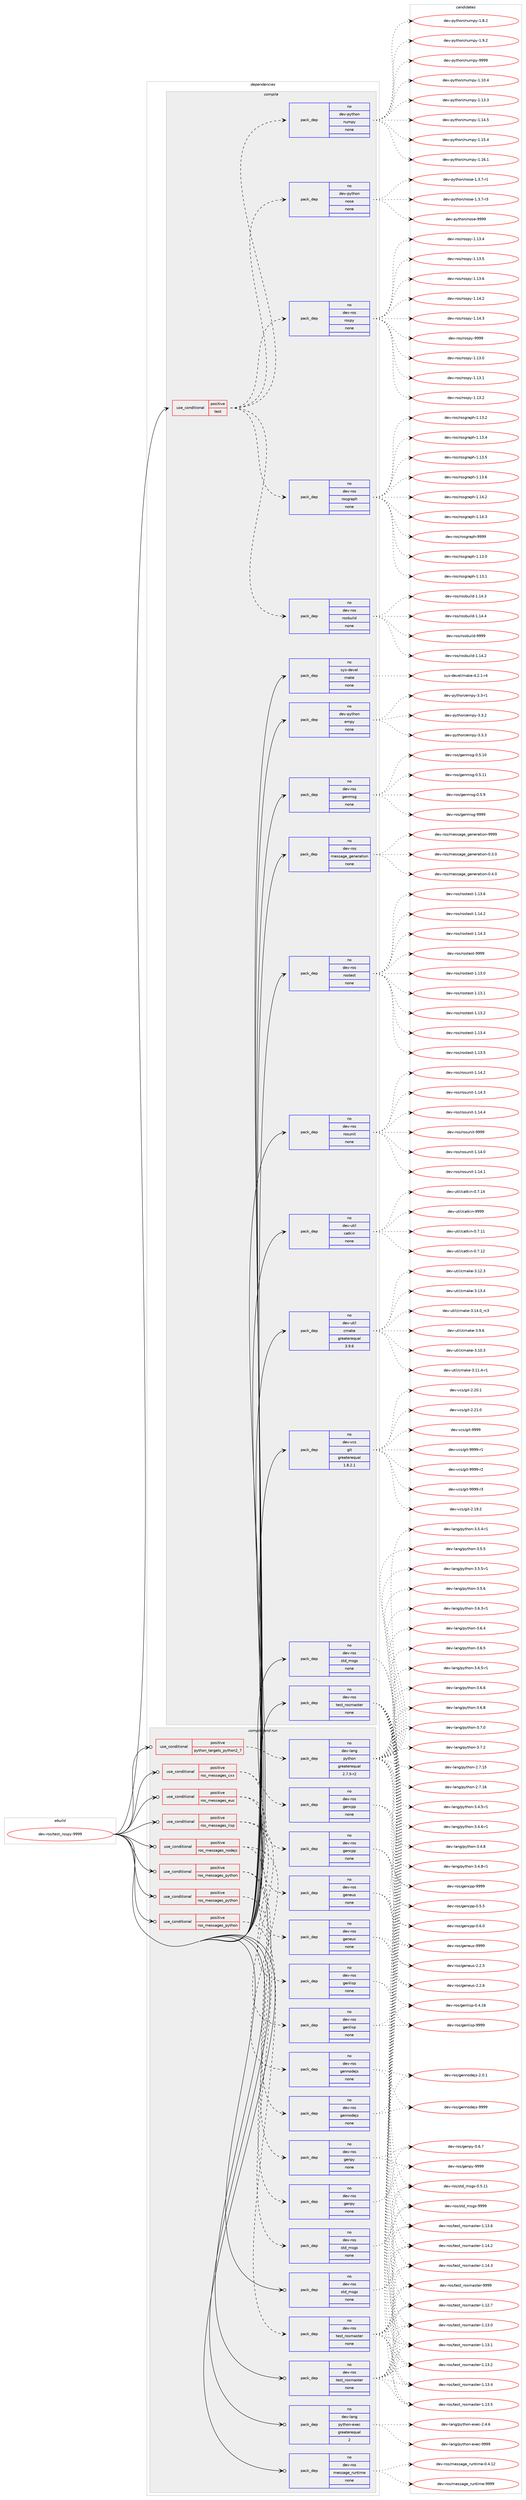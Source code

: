 digraph prolog {

# *************
# Graph options
# *************

newrank=true;
concentrate=true;
compound=true;
graph [rankdir=LR,fontname=Helvetica,fontsize=10,ranksep=1.5];#, ranksep=2.5, nodesep=0.2];
edge  [arrowhead=vee];
node  [fontname=Helvetica,fontsize=10];

# **********
# The ebuild
# **********

subgraph cluster_leftcol {
color=gray;
rank=same;
label=<<i>ebuild</i>>;
id [label="dev-ros/test_rospy-9999", color=red, width=4, href="../dev-ros/test_rospy-9999.svg"];
}

# ****************
# The dependencies
# ****************

subgraph cluster_midcol {
color=gray;
label=<<i>dependencies</i>>;
subgraph cluster_compile {
fillcolor="#eeeeee";
style=filled;
label=<<i>compile</i>>;
subgraph cond391396 {
dependency1474422 [label=<<TABLE BORDER="0" CELLBORDER="1" CELLSPACING="0" CELLPADDING="4"><TR><TD ROWSPAN="3" CELLPADDING="10">use_conditional</TD></TR><TR><TD>positive</TD></TR><TR><TD>test</TD></TR></TABLE>>, shape=none, color=red];
subgraph pack1059636 {
dependency1474423 [label=<<TABLE BORDER="0" CELLBORDER="1" CELLSPACING="0" CELLPADDING="4" WIDTH="220"><TR><TD ROWSPAN="6" CELLPADDING="30">pack_dep</TD></TR><TR><TD WIDTH="110">no</TD></TR><TR><TD>dev-python</TD></TR><TR><TD>numpy</TD></TR><TR><TD>none</TD></TR><TR><TD></TD></TR></TABLE>>, shape=none, color=blue];
}
dependency1474422:e -> dependency1474423:w [weight=20,style="dashed",arrowhead="vee"];
subgraph pack1059637 {
dependency1474424 [label=<<TABLE BORDER="0" CELLBORDER="1" CELLSPACING="0" CELLPADDING="4" WIDTH="220"><TR><TD ROWSPAN="6" CELLPADDING="30">pack_dep</TD></TR><TR><TD WIDTH="110">no</TD></TR><TR><TD>dev-ros</TD></TR><TR><TD>rosbuild</TD></TR><TR><TD>none</TD></TR><TR><TD></TD></TR></TABLE>>, shape=none, color=blue];
}
dependency1474422:e -> dependency1474424:w [weight=20,style="dashed",arrowhead="vee"];
subgraph pack1059638 {
dependency1474425 [label=<<TABLE BORDER="0" CELLBORDER="1" CELLSPACING="0" CELLPADDING="4" WIDTH="220"><TR><TD ROWSPAN="6" CELLPADDING="30">pack_dep</TD></TR><TR><TD WIDTH="110">no</TD></TR><TR><TD>dev-ros</TD></TR><TR><TD>rosgraph</TD></TR><TR><TD>none</TD></TR><TR><TD></TD></TR></TABLE>>, shape=none, color=blue];
}
dependency1474422:e -> dependency1474425:w [weight=20,style="dashed",arrowhead="vee"];
subgraph pack1059639 {
dependency1474426 [label=<<TABLE BORDER="0" CELLBORDER="1" CELLSPACING="0" CELLPADDING="4" WIDTH="220"><TR><TD ROWSPAN="6" CELLPADDING="30">pack_dep</TD></TR><TR><TD WIDTH="110">no</TD></TR><TR><TD>dev-ros</TD></TR><TR><TD>rospy</TD></TR><TR><TD>none</TD></TR><TR><TD></TD></TR></TABLE>>, shape=none, color=blue];
}
dependency1474422:e -> dependency1474426:w [weight=20,style="dashed",arrowhead="vee"];
subgraph pack1059640 {
dependency1474427 [label=<<TABLE BORDER="0" CELLBORDER="1" CELLSPACING="0" CELLPADDING="4" WIDTH="220"><TR><TD ROWSPAN="6" CELLPADDING="30">pack_dep</TD></TR><TR><TD WIDTH="110">no</TD></TR><TR><TD>dev-python</TD></TR><TR><TD>nose</TD></TR><TR><TD>none</TD></TR><TR><TD></TD></TR></TABLE>>, shape=none, color=blue];
}
dependency1474422:e -> dependency1474427:w [weight=20,style="dashed",arrowhead="vee"];
}
id:e -> dependency1474422:w [weight=20,style="solid",arrowhead="vee"];
subgraph pack1059641 {
dependency1474428 [label=<<TABLE BORDER="0" CELLBORDER="1" CELLSPACING="0" CELLPADDING="4" WIDTH="220"><TR><TD ROWSPAN="6" CELLPADDING="30">pack_dep</TD></TR><TR><TD WIDTH="110">no</TD></TR><TR><TD>dev-python</TD></TR><TR><TD>empy</TD></TR><TR><TD>none</TD></TR><TR><TD></TD></TR></TABLE>>, shape=none, color=blue];
}
id:e -> dependency1474428:w [weight=20,style="solid",arrowhead="vee"];
subgraph pack1059642 {
dependency1474429 [label=<<TABLE BORDER="0" CELLBORDER="1" CELLSPACING="0" CELLPADDING="4" WIDTH="220"><TR><TD ROWSPAN="6" CELLPADDING="30">pack_dep</TD></TR><TR><TD WIDTH="110">no</TD></TR><TR><TD>dev-ros</TD></TR><TR><TD>genmsg</TD></TR><TR><TD>none</TD></TR><TR><TD></TD></TR></TABLE>>, shape=none, color=blue];
}
id:e -> dependency1474429:w [weight=20,style="solid",arrowhead="vee"];
subgraph pack1059643 {
dependency1474430 [label=<<TABLE BORDER="0" CELLBORDER="1" CELLSPACING="0" CELLPADDING="4" WIDTH="220"><TR><TD ROWSPAN="6" CELLPADDING="30">pack_dep</TD></TR><TR><TD WIDTH="110">no</TD></TR><TR><TD>dev-ros</TD></TR><TR><TD>message_generation</TD></TR><TR><TD>none</TD></TR><TR><TD></TD></TR></TABLE>>, shape=none, color=blue];
}
id:e -> dependency1474430:w [weight=20,style="solid",arrowhead="vee"];
subgraph pack1059644 {
dependency1474431 [label=<<TABLE BORDER="0" CELLBORDER="1" CELLSPACING="0" CELLPADDING="4" WIDTH="220"><TR><TD ROWSPAN="6" CELLPADDING="30">pack_dep</TD></TR><TR><TD WIDTH="110">no</TD></TR><TR><TD>dev-ros</TD></TR><TR><TD>rostest</TD></TR><TR><TD>none</TD></TR><TR><TD></TD></TR></TABLE>>, shape=none, color=blue];
}
id:e -> dependency1474431:w [weight=20,style="solid",arrowhead="vee"];
subgraph pack1059645 {
dependency1474432 [label=<<TABLE BORDER="0" CELLBORDER="1" CELLSPACING="0" CELLPADDING="4" WIDTH="220"><TR><TD ROWSPAN="6" CELLPADDING="30">pack_dep</TD></TR><TR><TD WIDTH="110">no</TD></TR><TR><TD>dev-ros</TD></TR><TR><TD>rosunit</TD></TR><TR><TD>none</TD></TR><TR><TD></TD></TR></TABLE>>, shape=none, color=blue];
}
id:e -> dependency1474432:w [weight=20,style="solid",arrowhead="vee"];
subgraph pack1059646 {
dependency1474433 [label=<<TABLE BORDER="0" CELLBORDER="1" CELLSPACING="0" CELLPADDING="4" WIDTH="220"><TR><TD ROWSPAN="6" CELLPADDING="30">pack_dep</TD></TR><TR><TD WIDTH="110">no</TD></TR><TR><TD>dev-ros</TD></TR><TR><TD>std_msgs</TD></TR><TR><TD>none</TD></TR><TR><TD></TD></TR></TABLE>>, shape=none, color=blue];
}
id:e -> dependency1474433:w [weight=20,style="solid",arrowhead="vee"];
subgraph pack1059647 {
dependency1474434 [label=<<TABLE BORDER="0" CELLBORDER="1" CELLSPACING="0" CELLPADDING="4" WIDTH="220"><TR><TD ROWSPAN="6" CELLPADDING="30">pack_dep</TD></TR><TR><TD WIDTH="110">no</TD></TR><TR><TD>dev-ros</TD></TR><TR><TD>test_rosmaster</TD></TR><TR><TD>none</TD></TR><TR><TD></TD></TR></TABLE>>, shape=none, color=blue];
}
id:e -> dependency1474434:w [weight=20,style="solid",arrowhead="vee"];
subgraph pack1059648 {
dependency1474435 [label=<<TABLE BORDER="0" CELLBORDER="1" CELLSPACING="0" CELLPADDING="4" WIDTH="220"><TR><TD ROWSPAN="6" CELLPADDING="30">pack_dep</TD></TR><TR><TD WIDTH="110">no</TD></TR><TR><TD>dev-util</TD></TR><TR><TD>catkin</TD></TR><TR><TD>none</TD></TR><TR><TD></TD></TR></TABLE>>, shape=none, color=blue];
}
id:e -> dependency1474435:w [weight=20,style="solid",arrowhead="vee"];
subgraph pack1059649 {
dependency1474436 [label=<<TABLE BORDER="0" CELLBORDER="1" CELLSPACING="0" CELLPADDING="4" WIDTH="220"><TR><TD ROWSPAN="6" CELLPADDING="30">pack_dep</TD></TR><TR><TD WIDTH="110">no</TD></TR><TR><TD>dev-util</TD></TR><TR><TD>cmake</TD></TR><TR><TD>greaterequal</TD></TR><TR><TD>3.9.6</TD></TR></TABLE>>, shape=none, color=blue];
}
id:e -> dependency1474436:w [weight=20,style="solid",arrowhead="vee"];
subgraph pack1059650 {
dependency1474437 [label=<<TABLE BORDER="0" CELLBORDER="1" CELLSPACING="0" CELLPADDING="4" WIDTH="220"><TR><TD ROWSPAN="6" CELLPADDING="30">pack_dep</TD></TR><TR><TD WIDTH="110">no</TD></TR><TR><TD>dev-vcs</TD></TR><TR><TD>git</TD></TR><TR><TD>greaterequal</TD></TR><TR><TD>1.8.2.1</TD></TR></TABLE>>, shape=none, color=blue];
}
id:e -> dependency1474437:w [weight=20,style="solid",arrowhead="vee"];
subgraph pack1059651 {
dependency1474438 [label=<<TABLE BORDER="0" CELLBORDER="1" CELLSPACING="0" CELLPADDING="4" WIDTH="220"><TR><TD ROWSPAN="6" CELLPADDING="30">pack_dep</TD></TR><TR><TD WIDTH="110">no</TD></TR><TR><TD>sys-devel</TD></TR><TR><TD>make</TD></TR><TR><TD>none</TD></TR><TR><TD></TD></TR></TABLE>>, shape=none, color=blue];
}
id:e -> dependency1474438:w [weight=20,style="solid",arrowhead="vee"];
}
subgraph cluster_compileandrun {
fillcolor="#eeeeee";
style=filled;
label=<<i>compile and run</i>>;
subgraph cond391397 {
dependency1474439 [label=<<TABLE BORDER="0" CELLBORDER="1" CELLSPACING="0" CELLPADDING="4"><TR><TD ROWSPAN="3" CELLPADDING="10">use_conditional</TD></TR><TR><TD>positive</TD></TR><TR><TD>python_targets_python2_7</TD></TR></TABLE>>, shape=none, color=red];
subgraph pack1059652 {
dependency1474440 [label=<<TABLE BORDER="0" CELLBORDER="1" CELLSPACING="0" CELLPADDING="4" WIDTH="220"><TR><TD ROWSPAN="6" CELLPADDING="30">pack_dep</TD></TR><TR><TD WIDTH="110">no</TD></TR><TR><TD>dev-lang</TD></TR><TR><TD>python</TD></TR><TR><TD>greaterequal</TD></TR><TR><TD>2.7.5-r2</TD></TR></TABLE>>, shape=none, color=blue];
}
dependency1474439:e -> dependency1474440:w [weight=20,style="dashed",arrowhead="vee"];
}
id:e -> dependency1474439:w [weight=20,style="solid",arrowhead="odotvee"];
subgraph cond391398 {
dependency1474441 [label=<<TABLE BORDER="0" CELLBORDER="1" CELLSPACING="0" CELLPADDING="4"><TR><TD ROWSPAN="3" CELLPADDING="10">use_conditional</TD></TR><TR><TD>positive</TD></TR><TR><TD>ros_messages_cxx</TD></TR></TABLE>>, shape=none, color=red];
subgraph pack1059653 {
dependency1474442 [label=<<TABLE BORDER="0" CELLBORDER="1" CELLSPACING="0" CELLPADDING="4" WIDTH="220"><TR><TD ROWSPAN="6" CELLPADDING="30">pack_dep</TD></TR><TR><TD WIDTH="110">no</TD></TR><TR><TD>dev-ros</TD></TR><TR><TD>gencpp</TD></TR><TR><TD>none</TD></TR><TR><TD></TD></TR></TABLE>>, shape=none, color=blue];
}
dependency1474441:e -> dependency1474442:w [weight=20,style="dashed",arrowhead="vee"];
subgraph pack1059654 {
dependency1474443 [label=<<TABLE BORDER="0" CELLBORDER="1" CELLSPACING="0" CELLPADDING="4" WIDTH="220"><TR><TD ROWSPAN="6" CELLPADDING="30">pack_dep</TD></TR><TR><TD WIDTH="110">no</TD></TR><TR><TD>dev-ros</TD></TR><TR><TD>gencpp</TD></TR><TR><TD>none</TD></TR><TR><TD></TD></TR></TABLE>>, shape=none, color=blue];
}
dependency1474441:e -> dependency1474443:w [weight=20,style="dashed",arrowhead="vee"];
}
id:e -> dependency1474441:w [weight=20,style="solid",arrowhead="odotvee"];
subgraph cond391399 {
dependency1474444 [label=<<TABLE BORDER="0" CELLBORDER="1" CELLSPACING="0" CELLPADDING="4"><TR><TD ROWSPAN="3" CELLPADDING="10">use_conditional</TD></TR><TR><TD>positive</TD></TR><TR><TD>ros_messages_eus</TD></TR></TABLE>>, shape=none, color=red];
subgraph pack1059655 {
dependency1474445 [label=<<TABLE BORDER="0" CELLBORDER="1" CELLSPACING="0" CELLPADDING="4" WIDTH="220"><TR><TD ROWSPAN="6" CELLPADDING="30">pack_dep</TD></TR><TR><TD WIDTH="110">no</TD></TR><TR><TD>dev-ros</TD></TR><TR><TD>geneus</TD></TR><TR><TD>none</TD></TR><TR><TD></TD></TR></TABLE>>, shape=none, color=blue];
}
dependency1474444:e -> dependency1474445:w [weight=20,style="dashed",arrowhead="vee"];
subgraph pack1059656 {
dependency1474446 [label=<<TABLE BORDER="0" CELLBORDER="1" CELLSPACING="0" CELLPADDING="4" WIDTH="220"><TR><TD ROWSPAN="6" CELLPADDING="30">pack_dep</TD></TR><TR><TD WIDTH="110">no</TD></TR><TR><TD>dev-ros</TD></TR><TR><TD>geneus</TD></TR><TR><TD>none</TD></TR><TR><TD></TD></TR></TABLE>>, shape=none, color=blue];
}
dependency1474444:e -> dependency1474446:w [weight=20,style="dashed",arrowhead="vee"];
}
id:e -> dependency1474444:w [weight=20,style="solid",arrowhead="odotvee"];
subgraph cond391400 {
dependency1474447 [label=<<TABLE BORDER="0" CELLBORDER="1" CELLSPACING="0" CELLPADDING="4"><TR><TD ROWSPAN="3" CELLPADDING="10">use_conditional</TD></TR><TR><TD>positive</TD></TR><TR><TD>ros_messages_lisp</TD></TR></TABLE>>, shape=none, color=red];
subgraph pack1059657 {
dependency1474448 [label=<<TABLE BORDER="0" CELLBORDER="1" CELLSPACING="0" CELLPADDING="4" WIDTH="220"><TR><TD ROWSPAN="6" CELLPADDING="30">pack_dep</TD></TR><TR><TD WIDTH="110">no</TD></TR><TR><TD>dev-ros</TD></TR><TR><TD>genlisp</TD></TR><TR><TD>none</TD></TR><TR><TD></TD></TR></TABLE>>, shape=none, color=blue];
}
dependency1474447:e -> dependency1474448:w [weight=20,style="dashed",arrowhead="vee"];
subgraph pack1059658 {
dependency1474449 [label=<<TABLE BORDER="0" CELLBORDER="1" CELLSPACING="0" CELLPADDING="4" WIDTH="220"><TR><TD ROWSPAN="6" CELLPADDING="30">pack_dep</TD></TR><TR><TD WIDTH="110">no</TD></TR><TR><TD>dev-ros</TD></TR><TR><TD>genlisp</TD></TR><TR><TD>none</TD></TR><TR><TD></TD></TR></TABLE>>, shape=none, color=blue];
}
dependency1474447:e -> dependency1474449:w [weight=20,style="dashed",arrowhead="vee"];
}
id:e -> dependency1474447:w [weight=20,style="solid",arrowhead="odotvee"];
subgraph cond391401 {
dependency1474450 [label=<<TABLE BORDER="0" CELLBORDER="1" CELLSPACING="0" CELLPADDING="4"><TR><TD ROWSPAN="3" CELLPADDING="10">use_conditional</TD></TR><TR><TD>positive</TD></TR><TR><TD>ros_messages_nodejs</TD></TR></TABLE>>, shape=none, color=red];
subgraph pack1059659 {
dependency1474451 [label=<<TABLE BORDER="0" CELLBORDER="1" CELLSPACING="0" CELLPADDING="4" WIDTH="220"><TR><TD ROWSPAN="6" CELLPADDING="30">pack_dep</TD></TR><TR><TD WIDTH="110">no</TD></TR><TR><TD>dev-ros</TD></TR><TR><TD>gennodejs</TD></TR><TR><TD>none</TD></TR><TR><TD></TD></TR></TABLE>>, shape=none, color=blue];
}
dependency1474450:e -> dependency1474451:w [weight=20,style="dashed",arrowhead="vee"];
subgraph pack1059660 {
dependency1474452 [label=<<TABLE BORDER="0" CELLBORDER="1" CELLSPACING="0" CELLPADDING="4" WIDTH="220"><TR><TD ROWSPAN="6" CELLPADDING="30">pack_dep</TD></TR><TR><TD WIDTH="110">no</TD></TR><TR><TD>dev-ros</TD></TR><TR><TD>gennodejs</TD></TR><TR><TD>none</TD></TR><TR><TD></TD></TR></TABLE>>, shape=none, color=blue];
}
dependency1474450:e -> dependency1474452:w [weight=20,style="dashed",arrowhead="vee"];
}
id:e -> dependency1474450:w [weight=20,style="solid",arrowhead="odotvee"];
subgraph cond391402 {
dependency1474453 [label=<<TABLE BORDER="0" CELLBORDER="1" CELLSPACING="0" CELLPADDING="4"><TR><TD ROWSPAN="3" CELLPADDING="10">use_conditional</TD></TR><TR><TD>positive</TD></TR><TR><TD>ros_messages_python</TD></TR></TABLE>>, shape=none, color=red];
subgraph pack1059661 {
dependency1474454 [label=<<TABLE BORDER="0" CELLBORDER="1" CELLSPACING="0" CELLPADDING="4" WIDTH="220"><TR><TD ROWSPAN="6" CELLPADDING="30">pack_dep</TD></TR><TR><TD WIDTH="110">no</TD></TR><TR><TD>dev-ros</TD></TR><TR><TD>genpy</TD></TR><TR><TD>none</TD></TR><TR><TD></TD></TR></TABLE>>, shape=none, color=blue];
}
dependency1474453:e -> dependency1474454:w [weight=20,style="dashed",arrowhead="vee"];
subgraph pack1059662 {
dependency1474455 [label=<<TABLE BORDER="0" CELLBORDER="1" CELLSPACING="0" CELLPADDING="4" WIDTH="220"><TR><TD ROWSPAN="6" CELLPADDING="30">pack_dep</TD></TR><TR><TD WIDTH="110">no</TD></TR><TR><TD>dev-ros</TD></TR><TR><TD>genpy</TD></TR><TR><TD>none</TD></TR><TR><TD></TD></TR></TABLE>>, shape=none, color=blue];
}
dependency1474453:e -> dependency1474455:w [weight=20,style="dashed",arrowhead="vee"];
}
id:e -> dependency1474453:w [weight=20,style="solid",arrowhead="odotvee"];
subgraph cond391403 {
dependency1474456 [label=<<TABLE BORDER="0" CELLBORDER="1" CELLSPACING="0" CELLPADDING="4"><TR><TD ROWSPAN="3" CELLPADDING="10">use_conditional</TD></TR><TR><TD>positive</TD></TR><TR><TD>ros_messages_python</TD></TR></TABLE>>, shape=none, color=red];
subgraph pack1059663 {
dependency1474457 [label=<<TABLE BORDER="0" CELLBORDER="1" CELLSPACING="0" CELLPADDING="4" WIDTH="220"><TR><TD ROWSPAN="6" CELLPADDING="30">pack_dep</TD></TR><TR><TD WIDTH="110">no</TD></TR><TR><TD>dev-ros</TD></TR><TR><TD>std_msgs</TD></TR><TR><TD>none</TD></TR><TR><TD></TD></TR></TABLE>>, shape=none, color=blue];
}
dependency1474456:e -> dependency1474457:w [weight=20,style="dashed",arrowhead="vee"];
}
id:e -> dependency1474456:w [weight=20,style="solid",arrowhead="odotvee"];
subgraph cond391404 {
dependency1474458 [label=<<TABLE BORDER="0" CELLBORDER="1" CELLSPACING="0" CELLPADDING="4"><TR><TD ROWSPAN="3" CELLPADDING="10">use_conditional</TD></TR><TR><TD>positive</TD></TR><TR><TD>ros_messages_python</TD></TR></TABLE>>, shape=none, color=red];
subgraph pack1059664 {
dependency1474459 [label=<<TABLE BORDER="0" CELLBORDER="1" CELLSPACING="0" CELLPADDING="4" WIDTH="220"><TR><TD ROWSPAN="6" CELLPADDING="30">pack_dep</TD></TR><TR><TD WIDTH="110">no</TD></TR><TR><TD>dev-ros</TD></TR><TR><TD>test_rosmaster</TD></TR><TR><TD>none</TD></TR><TR><TD></TD></TR></TABLE>>, shape=none, color=blue];
}
dependency1474458:e -> dependency1474459:w [weight=20,style="dashed",arrowhead="vee"];
}
id:e -> dependency1474458:w [weight=20,style="solid",arrowhead="odotvee"];
subgraph pack1059665 {
dependency1474460 [label=<<TABLE BORDER="0" CELLBORDER="1" CELLSPACING="0" CELLPADDING="4" WIDTH="220"><TR><TD ROWSPAN="6" CELLPADDING="30">pack_dep</TD></TR><TR><TD WIDTH="110">no</TD></TR><TR><TD>dev-lang</TD></TR><TR><TD>python-exec</TD></TR><TR><TD>greaterequal</TD></TR><TR><TD>2</TD></TR></TABLE>>, shape=none, color=blue];
}
id:e -> dependency1474460:w [weight=20,style="solid",arrowhead="odotvee"];
subgraph pack1059666 {
dependency1474461 [label=<<TABLE BORDER="0" CELLBORDER="1" CELLSPACING="0" CELLPADDING="4" WIDTH="220"><TR><TD ROWSPAN="6" CELLPADDING="30">pack_dep</TD></TR><TR><TD WIDTH="110">no</TD></TR><TR><TD>dev-ros</TD></TR><TR><TD>message_runtime</TD></TR><TR><TD>none</TD></TR><TR><TD></TD></TR></TABLE>>, shape=none, color=blue];
}
id:e -> dependency1474461:w [weight=20,style="solid",arrowhead="odotvee"];
subgraph pack1059667 {
dependency1474462 [label=<<TABLE BORDER="0" CELLBORDER="1" CELLSPACING="0" CELLPADDING="4" WIDTH="220"><TR><TD ROWSPAN="6" CELLPADDING="30">pack_dep</TD></TR><TR><TD WIDTH="110">no</TD></TR><TR><TD>dev-ros</TD></TR><TR><TD>std_msgs</TD></TR><TR><TD>none</TD></TR><TR><TD></TD></TR></TABLE>>, shape=none, color=blue];
}
id:e -> dependency1474462:w [weight=20,style="solid",arrowhead="odotvee"];
subgraph pack1059668 {
dependency1474463 [label=<<TABLE BORDER="0" CELLBORDER="1" CELLSPACING="0" CELLPADDING="4" WIDTH="220"><TR><TD ROWSPAN="6" CELLPADDING="30">pack_dep</TD></TR><TR><TD WIDTH="110">no</TD></TR><TR><TD>dev-ros</TD></TR><TR><TD>test_rosmaster</TD></TR><TR><TD>none</TD></TR><TR><TD></TD></TR></TABLE>>, shape=none, color=blue];
}
id:e -> dependency1474463:w [weight=20,style="solid",arrowhead="odotvee"];
}
subgraph cluster_run {
fillcolor="#eeeeee";
style=filled;
label=<<i>run</i>>;
}
}

# **************
# The candidates
# **************

subgraph cluster_choices {
rank=same;
color=gray;
label=<<i>candidates</i>>;

subgraph choice1059636 {
color=black;
nodesep=1;
choice100101118451121211161041111104711011710911212145494649484652 [label="dev-python/numpy-1.10.4", color=red, width=4,href="../dev-python/numpy-1.10.4.svg"];
choice100101118451121211161041111104711011710911212145494649514651 [label="dev-python/numpy-1.13.3", color=red, width=4,href="../dev-python/numpy-1.13.3.svg"];
choice100101118451121211161041111104711011710911212145494649524653 [label="dev-python/numpy-1.14.5", color=red, width=4,href="../dev-python/numpy-1.14.5.svg"];
choice100101118451121211161041111104711011710911212145494649534652 [label="dev-python/numpy-1.15.4", color=red, width=4,href="../dev-python/numpy-1.15.4.svg"];
choice100101118451121211161041111104711011710911212145494649544649 [label="dev-python/numpy-1.16.1", color=red, width=4,href="../dev-python/numpy-1.16.1.svg"];
choice1001011184511212111610411111047110117109112121454946564650 [label="dev-python/numpy-1.8.2", color=red, width=4,href="../dev-python/numpy-1.8.2.svg"];
choice1001011184511212111610411111047110117109112121454946574650 [label="dev-python/numpy-1.9.2", color=red, width=4,href="../dev-python/numpy-1.9.2.svg"];
choice10010111845112121116104111110471101171091121214557575757 [label="dev-python/numpy-9999", color=red, width=4,href="../dev-python/numpy-9999.svg"];
dependency1474423:e -> choice100101118451121211161041111104711011710911212145494649484652:w [style=dotted,weight="100"];
dependency1474423:e -> choice100101118451121211161041111104711011710911212145494649514651:w [style=dotted,weight="100"];
dependency1474423:e -> choice100101118451121211161041111104711011710911212145494649524653:w [style=dotted,weight="100"];
dependency1474423:e -> choice100101118451121211161041111104711011710911212145494649534652:w [style=dotted,weight="100"];
dependency1474423:e -> choice100101118451121211161041111104711011710911212145494649544649:w [style=dotted,weight="100"];
dependency1474423:e -> choice1001011184511212111610411111047110117109112121454946564650:w [style=dotted,weight="100"];
dependency1474423:e -> choice1001011184511212111610411111047110117109112121454946574650:w [style=dotted,weight="100"];
dependency1474423:e -> choice10010111845112121116104111110471101171091121214557575757:w [style=dotted,weight="100"];
}
subgraph choice1059637 {
color=black;
nodesep=1;
choice10010111845114111115471141111159811710510810045494649524650 [label="dev-ros/rosbuild-1.14.2", color=red, width=4,href="../dev-ros/rosbuild-1.14.2.svg"];
choice10010111845114111115471141111159811710510810045494649524651 [label="dev-ros/rosbuild-1.14.3", color=red, width=4,href="../dev-ros/rosbuild-1.14.3.svg"];
choice10010111845114111115471141111159811710510810045494649524652 [label="dev-ros/rosbuild-1.14.4", color=red, width=4,href="../dev-ros/rosbuild-1.14.4.svg"];
choice1001011184511411111547114111115981171051081004557575757 [label="dev-ros/rosbuild-9999", color=red, width=4,href="../dev-ros/rosbuild-9999.svg"];
dependency1474424:e -> choice10010111845114111115471141111159811710510810045494649524650:w [style=dotted,weight="100"];
dependency1474424:e -> choice10010111845114111115471141111159811710510810045494649524651:w [style=dotted,weight="100"];
dependency1474424:e -> choice10010111845114111115471141111159811710510810045494649524652:w [style=dotted,weight="100"];
dependency1474424:e -> choice1001011184511411111547114111115981171051081004557575757:w [style=dotted,weight="100"];
}
subgraph choice1059638 {
color=black;
nodesep=1;
choice10010111845114111115471141111151031149711210445494649514648 [label="dev-ros/rosgraph-1.13.0", color=red, width=4,href="../dev-ros/rosgraph-1.13.0.svg"];
choice10010111845114111115471141111151031149711210445494649514649 [label="dev-ros/rosgraph-1.13.1", color=red, width=4,href="../dev-ros/rosgraph-1.13.1.svg"];
choice10010111845114111115471141111151031149711210445494649514650 [label="dev-ros/rosgraph-1.13.2", color=red, width=4,href="../dev-ros/rosgraph-1.13.2.svg"];
choice10010111845114111115471141111151031149711210445494649514652 [label="dev-ros/rosgraph-1.13.4", color=red, width=4,href="../dev-ros/rosgraph-1.13.4.svg"];
choice10010111845114111115471141111151031149711210445494649514653 [label="dev-ros/rosgraph-1.13.5", color=red, width=4,href="../dev-ros/rosgraph-1.13.5.svg"];
choice10010111845114111115471141111151031149711210445494649514654 [label="dev-ros/rosgraph-1.13.6", color=red, width=4,href="../dev-ros/rosgraph-1.13.6.svg"];
choice10010111845114111115471141111151031149711210445494649524650 [label="dev-ros/rosgraph-1.14.2", color=red, width=4,href="../dev-ros/rosgraph-1.14.2.svg"];
choice10010111845114111115471141111151031149711210445494649524651 [label="dev-ros/rosgraph-1.14.3", color=red, width=4,href="../dev-ros/rosgraph-1.14.3.svg"];
choice1001011184511411111547114111115103114971121044557575757 [label="dev-ros/rosgraph-9999", color=red, width=4,href="../dev-ros/rosgraph-9999.svg"];
dependency1474425:e -> choice10010111845114111115471141111151031149711210445494649514648:w [style=dotted,weight="100"];
dependency1474425:e -> choice10010111845114111115471141111151031149711210445494649514649:w [style=dotted,weight="100"];
dependency1474425:e -> choice10010111845114111115471141111151031149711210445494649514650:w [style=dotted,weight="100"];
dependency1474425:e -> choice10010111845114111115471141111151031149711210445494649514652:w [style=dotted,weight="100"];
dependency1474425:e -> choice10010111845114111115471141111151031149711210445494649514653:w [style=dotted,weight="100"];
dependency1474425:e -> choice10010111845114111115471141111151031149711210445494649514654:w [style=dotted,weight="100"];
dependency1474425:e -> choice10010111845114111115471141111151031149711210445494649524650:w [style=dotted,weight="100"];
dependency1474425:e -> choice10010111845114111115471141111151031149711210445494649524651:w [style=dotted,weight="100"];
dependency1474425:e -> choice1001011184511411111547114111115103114971121044557575757:w [style=dotted,weight="100"];
}
subgraph choice1059639 {
color=black;
nodesep=1;
choice100101118451141111154711411111511212145494649514648 [label="dev-ros/rospy-1.13.0", color=red, width=4,href="../dev-ros/rospy-1.13.0.svg"];
choice100101118451141111154711411111511212145494649514649 [label="dev-ros/rospy-1.13.1", color=red, width=4,href="../dev-ros/rospy-1.13.1.svg"];
choice100101118451141111154711411111511212145494649514650 [label="dev-ros/rospy-1.13.2", color=red, width=4,href="../dev-ros/rospy-1.13.2.svg"];
choice100101118451141111154711411111511212145494649514652 [label="dev-ros/rospy-1.13.4", color=red, width=4,href="../dev-ros/rospy-1.13.4.svg"];
choice100101118451141111154711411111511212145494649514653 [label="dev-ros/rospy-1.13.5", color=red, width=4,href="../dev-ros/rospy-1.13.5.svg"];
choice100101118451141111154711411111511212145494649514654 [label="dev-ros/rospy-1.13.6", color=red, width=4,href="../dev-ros/rospy-1.13.6.svg"];
choice100101118451141111154711411111511212145494649524650 [label="dev-ros/rospy-1.14.2", color=red, width=4,href="../dev-ros/rospy-1.14.2.svg"];
choice100101118451141111154711411111511212145494649524651 [label="dev-ros/rospy-1.14.3", color=red, width=4,href="../dev-ros/rospy-1.14.3.svg"];
choice10010111845114111115471141111151121214557575757 [label="dev-ros/rospy-9999", color=red, width=4,href="../dev-ros/rospy-9999.svg"];
dependency1474426:e -> choice100101118451141111154711411111511212145494649514648:w [style=dotted,weight="100"];
dependency1474426:e -> choice100101118451141111154711411111511212145494649514649:w [style=dotted,weight="100"];
dependency1474426:e -> choice100101118451141111154711411111511212145494649514650:w [style=dotted,weight="100"];
dependency1474426:e -> choice100101118451141111154711411111511212145494649514652:w [style=dotted,weight="100"];
dependency1474426:e -> choice100101118451141111154711411111511212145494649514653:w [style=dotted,weight="100"];
dependency1474426:e -> choice100101118451141111154711411111511212145494649514654:w [style=dotted,weight="100"];
dependency1474426:e -> choice100101118451141111154711411111511212145494649524650:w [style=dotted,weight="100"];
dependency1474426:e -> choice100101118451141111154711411111511212145494649524651:w [style=dotted,weight="100"];
dependency1474426:e -> choice10010111845114111115471141111151121214557575757:w [style=dotted,weight="100"];
}
subgraph choice1059640 {
color=black;
nodesep=1;
choice10010111845112121116104111110471101111151014549465146554511449 [label="dev-python/nose-1.3.7-r1", color=red, width=4,href="../dev-python/nose-1.3.7-r1.svg"];
choice10010111845112121116104111110471101111151014549465146554511451 [label="dev-python/nose-1.3.7-r3", color=red, width=4,href="../dev-python/nose-1.3.7-r3.svg"];
choice10010111845112121116104111110471101111151014557575757 [label="dev-python/nose-9999", color=red, width=4,href="../dev-python/nose-9999.svg"];
dependency1474427:e -> choice10010111845112121116104111110471101111151014549465146554511449:w [style=dotted,weight="100"];
dependency1474427:e -> choice10010111845112121116104111110471101111151014549465146554511451:w [style=dotted,weight="100"];
dependency1474427:e -> choice10010111845112121116104111110471101111151014557575757:w [style=dotted,weight="100"];
}
subgraph choice1059641 {
color=black;
nodesep=1;
choice1001011184511212111610411111047101109112121455146514511449 [label="dev-python/empy-3.3-r1", color=red, width=4,href="../dev-python/empy-3.3-r1.svg"];
choice1001011184511212111610411111047101109112121455146514650 [label="dev-python/empy-3.3.2", color=red, width=4,href="../dev-python/empy-3.3.2.svg"];
choice1001011184511212111610411111047101109112121455146514651 [label="dev-python/empy-3.3.3", color=red, width=4,href="../dev-python/empy-3.3.3.svg"];
dependency1474428:e -> choice1001011184511212111610411111047101109112121455146514511449:w [style=dotted,weight="100"];
dependency1474428:e -> choice1001011184511212111610411111047101109112121455146514650:w [style=dotted,weight="100"];
dependency1474428:e -> choice1001011184511212111610411111047101109112121455146514651:w [style=dotted,weight="100"];
}
subgraph choice1059642 {
color=black;
nodesep=1;
choice100101118451141111154710310111010911510345484653464948 [label="dev-ros/genmsg-0.5.10", color=red, width=4,href="../dev-ros/genmsg-0.5.10.svg"];
choice100101118451141111154710310111010911510345484653464949 [label="dev-ros/genmsg-0.5.11", color=red, width=4,href="../dev-ros/genmsg-0.5.11.svg"];
choice1001011184511411111547103101110109115103454846534657 [label="dev-ros/genmsg-0.5.9", color=red, width=4,href="../dev-ros/genmsg-0.5.9.svg"];
choice10010111845114111115471031011101091151034557575757 [label="dev-ros/genmsg-9999", color=red, width=4,href="../dev-ros/genmsg-9999.svg"];
dependency1474429:e -> choice100101118451141111154710310111010911510345484653464948:w [style=dotted,weight="100"];
dependency1474429:e -> choice100101118451141111154710310111010911510345484653464949:w [style=dotted,weight="100"];
dependency1474429:e -> choice1001011184511411111547103101110109115103454846534657:w [style=dotted,weight="100"];
dependency1474429:e -> choice10010111845114111115471031011101091151034557575757:w [style=dotted,weight="100"];
}
subgraph choice1059643 {
color=black;
nodesep=1;
choice1001011184511411111547109101115115971031019510310111010111497116105111110454846514648 [label="dev-ros/message_generation-0.3.0", color=red, width=4,href="../dev-ros/message_generation-0.3.0.svg"];
choice1001011184511411111547109101115115971031019510310111010111497116105111110454846524648 [label="dev-ros/message_generation-0.4.0", color=red, width=4,href="../dev-ros/message_generation-0.4.0.svg"];
choice10010111845114111115471091011151159710310195103101110101114971161051111104557575757 [label="dev-ros/message_generation-9999", color=red, width=4,href="../dev-ros/message_generation-9999.svg"];
dependency1474430:e -> choice1001011184511411111547109101115115971031019510310111010111497116105111110454846514648:w [style=dotted,weight="100"];
dependency1474430:e -> choice1001011184511411111547109101115115971031019510310111010111497116105111110454846524648:w [style=dotted,weight="100"];
dependency1474430:e -> choice10010111845114111115471091011151159710310195103101110101114971161051111104557575757:w [style=dotted,weight="100"];
}
subgraph choice1059644 {
color=black;
nodesep=1;
choice100101118451141111154711411111511610111511645494649514648 [label="dev-ros/rostest-1.13.0", color=red, width=4,href="../dev-ros/rostest-1.13.0.svg"];
choice100101118451141111154711411111511610111511645494649514649 [label="dev-ros/rostest-1.13.1", color=red, width=4,href="../dev-ros/rostest-1.13.1.svg"];
choice100101118451141111154711411111511610111511645494649514650 [label="dev-ros/rostest-1.13.2", color=red, width=4,href="../dev-ros/rostest-1.13.2.svg"];
choice100101118451141111154711411111511610111511645494649514652 [label="dev-ros/rostest-1.13.4", color=red, width=4,href="../dev-ros/rostest-1.13.4.svg"];
choice100101118451141111154711411111511610111511645494649514653 [label="dev-ros/rostest-1.13.5", color=red, width=4,href="../dev-ros/rostest-1.13.5.svg"];
choice100101118451141111154711411111511610111511645494649514654 [label="dev-ros/rostest-1.13.6", color=red, width=4,href="../dev-ros/rostest-1.13.6.svg"];
choice100101118451141111154711411111511610111511645494649524650 [label="dev-ros/rostest-1.14.2", color=red, width=4,href="../dev-ros/rostest-1.14.2.svg"];
choice100101118451141111154711411111511610111511645494649524651 [label="dev-ros/rostest-1.14.3", color=red, width=4,href="../dev-ros/rostest-1.14.3.svg"];
choice10010111845114111115471141111151161011151164557575757 [label="dev-ros/rostest-9999", color=red, width=4,href="../dev-ros/rostest-9999.svg"];
dependency1474431:e -> choice100101118451141111154711411111511610111511645494649514648:w [style=dotted,weight="100"];
dependency1474431:e -> choice100101118451141111154711411111511610111511645494649514649:w [style=dotted,weight="100"];
dependency1474431:e -> choice100101118451141111154711411111511610111511645494649514650:w [style=dotted,weight="100"];
dependency1474431:e -> choice100101118451141111154711411111511610111511645494649514652:w [style=dotted,weight="100"];
dependency1474431:e -> choice100101118451141111154711411111511610111511645494649514653:w [style=dotted,weight="100"];
dependency1474431:e -> choice100101118451141111154711411111511610111511645494649514654:w [style=dotted,weight="100"];
dependency1474431:e -> choice100101118451141111154711411111511610111511645494649524650:w [style=dotted,weight="100"];
dependency1474431:e -> choice100101118451141111154711411111511610111511645494649524651:w [style=dotted,weight="100"];
dependency1474431:e -> choice10010111845114111115471141111151161011151164557575757:w [style=dotted,weight="100"];
}
subgraph choice1059645 {
color=black;
nodesep=1;
choice100101118451141111154711411111511711010511645494649524648 [label="dev-ros/rosunit-1.14.0", color=red, width=4,href="../dev-ros/rosunit-1.14.0.svg"];
choice100101118451141111154711411111511711010511645494649524649 [label="dev-ros/rosunit-1.14.1", color=red, width=4,href="../dev-ros/rosunit-1.14.1.svg"];
choice100101118451141111154711411111511711010511645494649524650 [label="dev-ros/rosunit-1.14.2", color=red, width=4,href="../dev-ros/rosunit-1.14.2.svg"];
choice100101118451141111154711411111511711010511645494649524651 [label="dev-ros/rosunit-1.14.3", color=red, width=4,href="../dev-ros/rosunit-1.14.3.svg"];
choice100101118451141111154711411111511711010511645494649524652 [label="dev-ros/rosunit-1.14.4", color=red, width=4,href="../dev-ros/rosunit-1.14.4.svg"];
choice10010111845114111115471141111151171101051164557575757 [label="dev-ros/rosunit-9999", color=red, width=4,href="../dev-ros/rosunit-9999.svg"];
dependency1474432:e -> choice100101118451141111154711411111511711010511645494649524648:w [style=dotted,weight="100"];
dependency1474432:e -> choice100101118451141111154711411111511711010511645494649524649:w [style=dotted,weight="100"];
dependency1474432:e -> choice100101118451141111154711411111511711010511645494649524650:w [style=dotted,weight="100"];
dependency1474432:e -> choice100101118451141111154711411111511711010511645494649524651:w [style=dotted,weight="100"];
dependency1474432:e -> choice100101118451141111154711411111511711010511645494649524652:w [style=dotted,weight="100"];
dependency1474432:e -> choice10010111845114111115471141111151171101051164557575757:w [style=dotted,weight="100"];
}
subgraph choice1059646 {
color=black;
nodesep=1;
choice10010111845114111115471151161009510911510311545484653464949 [label="dev-ros/std_msgs-0.5.11", color=red, width=4,href="../dev-ros/std_msgs-0.5.11.svg"];
choice1001011184511411111547115116100951091151031154557575757 [label="dev-ros/std_msgs-9999", color=red, width=4,href="../dev-ros/std_msgs-9999.svg"];
dependency1474433:e -> choice10010111845114111115471151161009510911510311545484653464949:w [style=dotted,weight="100"];
dependency1474433:e -> choice1001011184511411111547115116100951091151031154557575757:w [style=dotted,weight="100"];
}
subgraph choice1059647 {
color=black;
nodesep=1;
choice1001011184511411111547116101115116951141111151099711511610111445494649504655 [label="dev-ros/test_rosmaster-1.12.7", color=red, width=4,href="../dev-ros/test_rosmaster-1.12.7.svg"];
choice1001011184511411111547116101115116951141111151099711511610111445494649514648 [label="dev-ros/test_rosmaster-1.13.0", color=red, width=4,href="../dev-ros/test_rosmaster-1.13.0.svg"];
choice1001011184511411111547116101115116951141111151099711511610111445494649514649 [label="dev-ros/test_rosmaster-1.13.1", color=red, width=4,href="../dev-ros/test_rosmaster-1.13.1.svg"];
choice1001011184511411111547116101115116951141111151099711511610111445494649514650 [label="dev-ros/test_rosmaster-1.13.2", color=red, width=4,href="../dev-ros/test_rosmaster-1.13.2.svg"];
choice1001011184511411111547116101115116951141111151099711511610111445494649514652 [label="dev-ros/test_rosmaster-1.13.4", color=red, width=4,href="../dev-ros/test_rosmaster-1.13.4.svg"];
choice1001011184511411111547116101115116951141111151099711511610111445494649514653 [label="dev-ros/test_rosmaster-1.13.5", color=red, width=4,href="../dev-ros/test_rosmaster-1.13.5.svg"];
choice1001011184511411111547116101115116951141111151099711511610111445494649514654 [label="dev-ros/test_rosmaster-1.13.6", color=red, width=4,href="../dev-ros/test_rosmaster-1.13.6.svg"];
choice1001011184511411111547116101115116951141111151099711511610111445494649524650 [label="dev-ros/test_rosmaster-1.14.2", color=red, width=4,href="../dev-ros/test_rosmaster-1.14.2.svg"];
choice1001011184511411111547116101115116951141111151099711511610111445494649524651 [label="dev-ros/test_rosmaster-1.14.3", color=red, width=4,href="../dev-ros/test_rosmaster-1.14.3.svg"];
choice100101118451141111154711610111511695114111115109971151161011144557575757 [label="dev-ros/test_rosmaster-9999", color=red, width=4,href="../dev-ros/test_rosmaster-9999.svg"];
dependency1474434:e -> choice1001011184511411111547116101115116951141111151099711511610111445494649504655:w [style=dotted,weight="100"];
dependency1474434:e -> choice1001011184511411111547116101115116951141111151099711511610111445494649514648:w [style=dotted,weight="100"];
dependency1474434:e -> choice1001011184511411111547116101115116951141111151099711511610111445494649514649:w [style=dotted,weight="100"];
dependency1474434:e -> choice1001011184511411111547116101115116951141111151099711511610111445494649514650:w [style=dotted,weight="100"];
dependency1474434:e -> choice1001011184511411111547116101115116951141111151099711511610111445494649514652:w [style=dotted,weight="100"];
dependency1474434:e -> choice1001011184511411111547116101115116951141111151099711511610111445494649514653:w [style=dotted,weight="100"];
dependency1474434:e -> choice1001011184511411111547116101115116951141111151099711511610111445494649514654:w [style=dotted,weight="100"];
dependency1474434:e -> choice1001011184511411111547116101115116951141111151099711511610111445494649524650:w [style=dotted,weight="100"];
dependency1474434:e -> choice1001011184511411111547116101115116951141111151099711511610111445494649524651:w [style=dotted,weight="100"];
dependency1474434:e -> choice100101118451141111154711610111511695114111115109971151161011144557575757:w [style=dotted,weight="100"];
}
subgraph choice1059648 {
color=black;
nodesep=1;
choice1001011184511711610510847999711610710511045484655464949 [label="dev-util/catkin-0.7.11", color=red, width=4,href="../dev-util/catkin-0.7.11.svg"];
choice1001011184511711610510847999711610710511045484655464950 [label="dev-util/catkin-0.7.12", color=red, width=4,href="../dev-util/catkin-0.7.12.svg"];
choice1001011184511711610510847999711610710511045484655464952 [label="dev-util/catkin-0.7.14", color=red, width=4,href="../dev-util/catkin-0.7.14.svg"];
choice100101118451171161051084799971161071051104557575757 [label="dev-util/catkin-9999", color=red, width=4,href="../dev-util/catkin-9999.svg"];
dependency1474435:e -> choice1001011184511711610510847999711610710511045484655464949:w [style=dotted,weight="100"];
dependency1474435:e -> choice1001011184511711610510847999711610710511045484655464950:w [style=dotted,weight="100"];
dependency1474435:e -> choice1001011184511711610510847999711610710511045484655464952:w [style=dotted,weight="100"];
dependency1474435:e -> choice100101118451171161051084799971161071051104557575757:w [style=dotted,weight="100"];
}
subgraph choice1059649 {
color=black;
nodesep=1;
choice1001011184511711610510847991099710710145514649484651 [label="dev-util/cmake-3.10.3", color=red, width=4,href="../dev-util/cmake-3.10.3.svg"];
choice10010111845117116105108479910997107101455146494946524511449 [label="dev-util/cmake-3.11.4-r1", color=red, width=4,href="../dev-util/cmake-3.11.4-r1.svg"];
choice1001011184511711610510847991099710710145514649504651 [label="dev-util/cmake-3.12.3", color=red, width=4,href="../dev-util/cmake-3.12.3.svg"];
choice1001011184511711610510847991099710710145514649514652 [label="dev-util/cmake-3.13.4", color=red, width=4,href="../dev-util/cmake-3.13.4.svg"];
choice1001011184511711610510847991099710710145514649524648951149951 [label="dev-util/cmake-3.14.0_rc3", color=red, width=4,href="../dev-util/cmake-3.14.0_rc3.svg"];
choice10010111845117116105108479910997107101455146574654 [label="dev-util/cmake-3.9.6", color=red, width=4,href="../dev-util/cmake-3.9.6.svg"];
dependency1474436:e -> choice1001011184511711610510847991099710710145514649484651:w [style=dotted,weight="100"];
dependency1474436:e -> choice10010111845117116105108479910997107101455146494946524511449:w [style=dotted,weight="100"];
dependency1474436:e -> choice1001011184511711610510847991099710710145514649504651:w [style=dotted,weight="100"];
dependency1474436:e -> choice1001011184511711610510847991099710710145514649514652:w [style=dotted,weight="100"];
dependency1474436:e -> choice1001011184511711610510847991099710710145514649524648951149951:w [style=dotted,weight="100"];
dependency1474436:e -> choice10010111845117116105108479910997107101455146574654:w [style=dotted,weight="100"];
}
subgraph choice1059650 {
color=black;
nodesep=1;
choice10010111845118991154710310511645504649574650 [label="dev-vcs/git-2.19.2", color=red, width=4,href="../dev-vcs/git-2.19.2.svg"];
choice10010111845118991154710310511645504650484649 [label="dev-vcs/git-2.20.1", color=red, width=4,href="../dev-vcs/git-2.20.1.svg"];
choice10010111845118991154710310511645504650494648 [label="dev-vcs/git-2.21.0", color=red, width=4,href="../dev-vcs/git-2.21.0.svg"];
choice1001011184511899115471031051164557575757 [label="dev-vcs/git-9999", color=red, width=4,href="../dev-vcs/git-9999.svg"];
choice10010111845118991154710310511645575757574511449 [label="dev-vcs/git-9999-r1", color=red, width=4,href="../dev-vcs/git-9999-r1.svg"];
choice10010111845118991154710310511645575757574511450 [label="dev-vcs/git-9999-r2", color=red, width=4,href="../dev-vcs/git-9999-r2.svg"];
choice10010111845118991154710310511645575757574511451 [label="dev-vcs/git-9999-r3", color=red, width=4,href="../dev-vcs/git-9999-r3.svg"];
dependency1474437:e -> choice10010111845118991154710310511645504649574650:w [style=dotted,weight="100"];
dependency1474437:e -> choice10010111845118991154710310511645504650484649:w [style=dotted,weight="100"];
dependency1474437:e -> choice10010111845118991154710310511645504650494648:w [style=dotted,weight="100"];
dependency1474437:e -> choice1001011184511899115471031051164557575757:w [style=dotted,weight="100"];
dependency1474437:e -> choice10010111845118991154710310511645575757574511449:w [style=dotted,weight="100"];
dependency1474437:e -> choice10010111845118991154710310511645575757574511450:w [style=dotted,weight="100"];
dependency1474437:e -> choice10010111845118991154710310511645575757574511451:w [style=dotted,weight="100"];
}
subgraph choice1059651 {
color=black;
nodesep=1;
choice1151211154510010111810110847109971071014552465046494511452 [label="sys-devel/make-4.2.1-r4", color=red, width=4,href="../sys-devel/make-4.2.1-r4.svg"];
dependency1474438:e -> choice1151211154510010111810110847109971071014552465046494511452:w [style=dotted,weight="100"];
}
subgraph choice1059652 {
color=black;
nodesep=1;
choice10010111845108971101034711212111610411111045504655464953 [label="dev-lang/python-2.7.15", color=red, width=4,href="../dev-lang/python-2.7.15.svg"];
choice10010111845108971101034711212111610411111045504655464954 [label="dev-lang/python-2.7.16", color=red, width=4,href="../dev-lang/python-2.7.16.svg"];
choice1001011184510897110103471121211161041111104551465246534511449 [label="dev-lang/python-3.4.5-r1", color=red, width=4,href="../dev-lang/python-3.4.5-r1.svg"];
choice1001011184510897110103471121211161041111104551465246544511449 [label="dev-lang/python-3.4.6-r1", color=red, width=4,href="../dev-lang/python-3.4.6-r1.svg"];
choice100101118451089711010347112121116104111110455146524656 [label="dev-lang/python-3.4.8", color=red, width=4,href="../dev-lang/python-3.4.8.svg"];
choice1001011184510897110103471121211161041111104551465246564511449 [label="dev-lang/python-3.4.8-r1", color=red, width=4,href="../dev-lang/python-3.4.8-r1.svg"];
choice1001011184510897110103471121211161041111104551465346524511449 [label="dev-lang/python-3.5.4-r1", color=red, width=4,href="../dev-lang/python-3.5.4-r1.svg"];
choice100101118451089711010347112121116104111110455146534653 [label="dev-lang/python-3.5.5", color=red, width=4,href="../dev-lang/python-3.5.5.svg"];
choice1001011184510897110103471121211161041111104551465346534511449 [label="dev-lang/python-3.5.5-r1", color=red, width=4,href="../dev-lang/python-3.5.5-r1.svg"];
choice100101118451089711010347112121116104111110455146534654 [label="dev-lang/python-3.5.6", color=red, width=4,href="../dev-lang/python-3.5.6.svg"];
choice1001011184510897110103471121211161041111104551465446514511449 [label="dev-lang/python-3.6.3-r1", color=red, width=4,href="../dev-lang/python-3.6.3-r1.svg"];
choice100101118451089711010347112121116104111110455146544652 [label="dev-lang/python-3.6.4", color=red, width=4,href="../dev-lang/python-3.6.4.svg"];
choice100101118451089711010347112121116104111110455146544653 [label="dev-lang/python-3.6.5", color=red, width=4,href="../dev-lang/python-3.6.5.svg"];
choice1001011184510897110103471121211161041111104551465446534511449 [label="dev-lang/python-3.6.5-r1", color=red, width=4,href="../dev-lang/python-3.6.5-r1.svg"];
choice100101118451089711010347112121116104111110455146544654 [label="dev-lang/python-3.6.6", color=red, width=4,href="../dev-lang/python-3.6.6.svg"];
choice100101118451089711010347112121116104111110455146544656 [label="dev-lang/python-3.6.8", color=red, width=4,href="../dev-lang/python-3.6.8.svg"];
choice100101118451089711010347112121116104111110455146554648 [label="dev-lang/python-3.7.0", color=red, width=4,href="../dev-lang/python-3.7.0.svg"];
choice100101118451089711010347112121116104111110455146554650 [label="dev-lang/python-3.7.2", color=red, width=4,href="../dev-lang/python-3.7.2.svg"];
dependency1474440:e -> choice10010111845108971101034711212111610411111045504655464953:w [style=dotted,weight="100"];
dependency1474440:e -> choice10010111845108971101034711212111610411111045504655464954:w [style=dotted,weight="100"];
dependency1474440:e -> choice1001011184510897110103471121211161041111104551465246534511449:w [style=dotted,weight="100"];
dependency1474440:e -> choice1001011184510897110103471121211161041111104551465246544511449:w [style=dotted,weight="100"];
dependency1474440:e -> choice100101118451089711010347112121116104111110455146524656:w [style=dotted,weight="100"];
dependency1474440:e -> choice1001011184510897110103471121211161041111104551465246564511449:w [style=dotted,weight="100"];
dependency1474440:e -> choice1001011184510897110103471121211161041111104551465346524511449:w [style=dotted,weight="100"];
dependency1474440:e -> choice100101118451089711010347112121116104111110455146534653:w [style=dotted,weight="100"];
dependency1474440:e -> choice1001011184510897110103471121211161041111104551465346534511449:w [style=dotted,weight="100"];
dependency1474440:e -> choice100101118451089711010347112121116104111110455146534654:w [style=dotted,weight="100"];
dependency1474440:e -> choice1001011184510897110103471121211161041111104551465446514511449:w [style=dotted,weight="100"];
dependency1474440:e -> choice100101118451089711010347112121116104111110455146544652:w [style=dotted,weight="100"];
dependency1474440:e -> choice100101118451089711010347112121116104111110455146544653:w [style=dotted,weight="100"];
dependency1474440:e -> choice1001011184510897110103471121211161041111104551465446534511449:w [style=dotted,weight="100"];
dependency1474440:e -> choice100101118451089711010347112121116104111110455146544654:w [style=dotted,weight="100"];
dependency1474440:e -> choice100101118451089711010347112121116104111110455146544656:w [style=dotted,weight="100"];
dependency1474440:e -> choice100101118451089711010347112121116104111110455146554648:w [style=dotted,weight="100"];
dependency1474440:e -> choice100101118451089711010347112121116104111110455146554650:w [style=dotted,weight="100"];
}
subgraph choice1059653 {
color=black;
nodesep=1;
choice100101118451141111154710310111099112112454846534653 [label="dev-ros/gencpp-0.5.5", color=red, width=4,href="../dev-ros/gencpp-0.5.5.svg"];
choice100101118451141111154710310111099112112454846544648 [label="dev-ros/gencpp-0.6.0", color=red, width=4,href="../dev-ros/gencpp-0.6.0.svg"];
choice1001011184511411111547103101110991121124557575757 [label="dev-ros/gencpp-9999", color=red, width=4,href="../dev-ros/gencpp-9999.svg"];
dependency1474442:e -> choice100101118451141111154710310111099112112454846534653:w [style=dotted,weight="100"];
dependency1474442:e -> choice100101118451141111154710310111099112112454846544648:w [style=dotted,weight="100"];
dependency1474442:e -> choice1001011184511411111547103101110991121124557575757:w [style=dotted,weight="100"];
}
subgraph choice1059654 {
color=black;
nodesep=1;
choice100101118451141111154710310111099112112454846534653 [label="dev-ros/gencpp-0.5.5", color=red, width=4,href="../dev-ros/gencpp-0.5.5.svg"];
choice100101118451141111154710310111099112112454846544648 [label="dev-ros/gencpp-0.6.0", color=red, width=4,href="../dev-ros/gencpp-0.6.0.svg"];
choice1001011184511411111547103101110991121124557575757 [label="dev-ros/gencpp-9999", color=red, width=4,href="../dev-ros/gencpp-9999.svg"];
dependency1474443:e -> choice100101118451141111154710310111099112112454846534653:w [style=dotted,weight="100"];
dependency1474443:e -> choice100101118451141111154710310111099112112454846544648:w [style=dotted,weight="100"];
dependency1474443:e -> choice1001011184511411111547103101110991121124557575757:w [style=dotted,weight="100"];
}
subgraph choice1059655 {
color=black;
nodesep=1;
choice1001011184511411111547103101110101117115455046504653 [label="dev-ros/geneus-2.2.5", color=red, width=4,href="../dev-ros/geneus-2.2.5.svg"];
choice1001011184511411111547103101110101117115455046504654 [label="dev-ros/geneus-2.2.6", color=red, width=4,href="../dev-ros/geneus-2.2.6.svg"];
choice10010111845114111115471031011101011171154557575757 [label="dev-ros/geneus-9999", color=red, width=4,href="../dev-ros/geneus-9999.svg"];
dependency1474445:e -> choice1001011184511411111547103101110101117115455046504653:w [style=dotted,weight="100"];
dependency1474445:e -> choice1001011184511411111547103101110101117115455046504654:w [style=dotted,weight="100"];
dependency1474445:e -> choice10010111845114111115471031011101011171154557575757:w [style=dotted,weight="100"];
}
subgraph choice1059656 {
color=black;
nodesep=1;
choice1001011184511411111547103101110101117115455046504653 [label="dev-ros/geneus-2.2.5", color=red, width=4,href="../dev-ros/geneus-2.2.5.svg"];
choice1001011184511411111547103101110101117115455046504654 [label="dev-ros/geneus-2.2.6", color=red, width=4,href="../dev-ros/geneus-2.2.6.svg"];
choice10010111845114111115471031011101011171154557575757 [label="dev-ros/geneus-9999", color=red, width=4,href="../dev-ros/geneus-9999.svg"];
dependency1474446:e -> choice1001011184511411111547103101110101117115455046504653:w [style=dotted,weight="100"];
dependency1474446:e -> choice1001011184511411111547103101110101117115455046504654:w [style=dotted,weight="100"];
dependency1474446:e -> choice10010111845114111115471031011101011171154557575757:w [style=dotted,weight="100"];
}
subgraph choice1059657 {
color=black;
nodesep=1;
choice100101118451141111154710310111010810511511245484652464954 [label="dev-ros/genlisp-0.4.16", color=red, width=4,href="../dev-ros/genlisp-0.4.16.svg"];
choice10010111845114111115471031011101081051151124557575757 [label="dev-ros/genlisp-9999", color=red, width=4,href="../dev-ros/genlisp-9999.svg"];
dependency1474448:e -> choice100101118451141111154710310111010810511511245484652464954:w [style=dotted,weight="100"];
dependency1474448:e -> choice10010111845114111115471031011101081051151124557575757:w [style=dotted,weight="100"];
}
subgraph choice1059658 {
color=black;
nodesep=1;
choice100101118451141111154710310111010810511511245484652464954 [label="dev-ros/genlisp-0.4.16", color=red, width=4,href="../dev-ros/genlisp-0.4.16.svg"];
choice10010111845114111115471031011101081051151124557575757 [label="dev-ros/genlisp-9999", color=red, width=4,href="../dev-ros/genlisp-9999.svg"];
dependency1474449:e -> choice100101118451141111154710310111010810511511245484652464954:w [style=dotted,weight="100"];
dependency1474449:e -> choice10010111845114111115471031011101081051151124557575757:w [style=dotted,weight="100"];
}
subgraph choice1059659 {
color=black;
nodesep=1;
choice1001011184511411111547103101110110111100101106115455046484649 [label="dev-ros/gennodejs-2.0.1", color=red, width=4,href="../dev-ros/gennodejs-2.0.1.svg"];
choice10010111845114111115471031011101101111001011061154557575757 [label="dev-ros/gennodejs-9999", color=red, width=4,href="../dev-ros/gennodejs-9999.svg"];
dependency1474451:e -> choice1001011184511411111547103101110110111100101106115455046484649:w [style=dotted,weight="100"];
dependency1474451:e -> choice10010111845114111115471031011101101111001011061154557575757:w [style=dotted,weight="100"];
}
subgraph choice1059660 {
color=black;
nodesep=1;
choice1001011184511411111547103101110110111100101106115455046484649 [label="dev-ros/gennodejs-2.0.1", color=red, width=4,href="../dev-ros/gennodejs-2.0.1.svg"];
choice10010111845114111115471031011101101111001011061154557575757 [label="dev-ros/gennodejs-9999", color=red, width=4,href="../dev-ros/gennodejs-9999.svg"];
dependency1474452:e -> choice1001011184511411111547103101110110111100101106115455046484649:w [style=dotted,weight="100"];
dependency1474452:e -> choice10010111845114111115471031011101101111001011061154557575757:w [style=dotted,weight="100"];
}
subgraph choice1059661 {
color=black;
nodesep=1;
choice1001011184511411111547103101110112121454846544655 [label="dev-ros/genpy-0.6.7", color=red, width=4,href="../dev-ros/genpy-0.6.7.svg"];
choice10010111845114111115471031011101121214557575757 [label="dev-ros/genpy-9999", color=red, width=4,href="../dev-ros/genpy-9999.svg"];
dependency1474454:e -> choice1001011184511411111547103101110112121454846544655:w [style=dotted,weight="100"];
dependency1474454:e -> choice10010111845114111115471031011101121214557575757:w [style=dotted,weight="100"];
}
subgraph choice1059662 {
color=black;
nodesep=1;
choice1001011184511411111547103101110112121454846544655 [label="dev-ros/genpy-0.6.7", color=red, width=4,href="../dev-ros/genpy-0.6.7.svg"];
choice10010111845114111115471031011101121214557575757 [label="dev-ros/genpy-9999", color=red, width=4,href="../dev-ros/genpy-9999.svg"];
dependency1474455:e -> choice1001011184511411111547103101110112121454846544655:w [style=dotted,weight="100"];
dependency1474455:e -> choice10010111845114111115471031011101121214557575757:w [style=dotted,weight="100"];
}
subgraph choice1059663 {
color=black;
nodesep=1;
choice10010111845114111115471151161009510911510311545484653464949 [label="dev-ros/std_msgs-0.5.11", color=red, width=4,href="../dev-ros/std_msgs-0.5.11.svg"];
choice1001011184511411111547115116100951091151031154557575757 [label="dev-ros/std_msgs-9999", color=red, width=4,href="../dev-ros/std_msgs-9999.svg"];
dependency1474457:e -> choice10010111845114111115471151161009510911510311545484653464949:w [style=dotted,weight="100"];
dependency1474457:e -> choice1001011184511411111547115116100951091151031154557575757:w [style=dotted,weight="100"];
}
subgraph choice1059664 {
color=black;
nodesep=1;
choice1001011184511411111547116101115116951141111151099711511610111445494649504655 [label="dev-ros/test_rosmaster-1.12.7", color=red, width=4,href="../dev-ros/test_rosmaster-1.12.7.svg"];
choice1001011184511411111547116101115116951141111151099711511610111445494649514648 [label="dev-ros/test_rosmaster-1.13.0", color=red, width=4,href="../dev-ros/test_rosmaster-1.13.0.svg"];
choice1001011184511411111547116101115116951141111151099711511610111445494649514649 [label="dev-ros/test_rosmaster-1.13.1", color=red, width=4,href="../dev-ros/test_rosmaster-1.13.1.svg"];
choice1001011184511411111547116101115116951141111151099711511610111445494649514650 [label="dev-ros/test_rosmaster-1.13.2", color=red, width=4,href="../dev-ros/test_rosmaster-1.13.2.svg"];
choice1001011184511411111547116101115116951141111151099711511610111445494649514652 [label="dev-ros/test_rosmaster-1.13.4", color=red, width=4,href="../dev-ros/test_rosmaster-1.13.4.svg"];
choice1001011184511411111547116101115116951141111151099711511610111445494649514653 [label="dev-ros/test_rosmaster-1.13.5", color=red, width=4,href="../dev-ros/test_rosmaster-1.13.5.svg"];
choice1001011184511411111547116101115116951141111151099711511610111445494649514654 [label="dev-ros/test_rosmaster-1.13.6", color=red, width=4,href="../dev-ros/test_rosmaster-1.13.6.svg"];
choice1001011184511411111547116101115116951141111151099711511610111445494649524650 [label="dev-ros/test_rosmaster-1.14.2", color=red, width=4,href="../dev-ros/test_rosmaster-1.14.2.svg"];
choice1001011184511411111547116101115116951141111151099711511610111445494649524651 [label="dev-ros/test_rosmaster-1.14.3", color=red, width=4,href="../dev-ros/test_rosmaster-1.14.3.svg"];
choice100101118451141111154711610111511695114111115109971151161011144557575757 [label="dev-ros/test_rosmaster-9999", color=red, width=4,href="../dev-ros/test_rosmaster-9999.svg"];
dependency1474459:e -> choice1001011184511411111547116101115116951141111151099711511610111445494649504655:w [style=dotted,weight="100"];
dependency1474459:e -> choice1001011184511411111547116101115116951141111151099711511610111445494649514648:w [style=dotted,weight="100"];
dependency1474459:e -> choice1001011184511411111547116101115116951141111151099711511610111445494649514649:w [style=dotted,weight="100"];
dependency1474459:e -> choice1001011184511411111547116101115116951141111151099711511610111445494649514650:w [style=dotted,weight="100"];
dependency1474459:e -> choice1001011184511411111547116101115116951141111151099711511610111445494649514652:w [style=dotted,weight="100"];
dependency1474459:e -> choice1001011184511411111547116101115116951141111151099711511610111445494649514653:w [style=dotted,weight="100"];
dependency1474459:e -> choice1001011184511411111547116101115116951141111151099711511610111445494649514654:w [style=dotted,weight="100"];
dependency1474459:e -> choice1001011184511411111547116101115116951141111151099711511610111445494649524650:w [style=dotted,weight="100"];
dependency1474459:e -> choice1001011184511411111547116101115116951141111151099711511610111445494649524651:w [style=dotted,weight="100"];
dependency1474459:e -> choice100101118451141111154711610111511695114111115109971151161011144557575757:w [style=dotted,weight="100"];
}
subgraph choice1059665 {
color=black;
nodesep=1;
choice1001011184510897110103471121211161041111104510112010199455046524654 [label="dev-lang/python-exec-2.4.6", color=red, width=4,href="../dev-lang/python-exec-2.4.6.svg"];
choice10010111845108971101034711212111610411111045101120101994557575757 [label="dev-lang/python-exec-9999", color=red, width=4,href="../dev-lang/python-exec-9999.svg"];
dependency1474460:e -> choice1001011184510897110103471121211161041111104510112010199455046524654:w [style=dotted,weight="100"];
dependency1474460:e -> choice10010111845108971101034711212111610411111045101120101994557575757:w [style=dotted,weight="100"];
}
subgraph choice1059666 {
color=black;
nodesep=1;
choice1001011184511411111547109101115115971031019511411711011610510910145484652464950 [label="dev-ros/message_runtime-0.4.12", color=red, width=4,href="../dev-ros/message_runtime-0.4.12.svg"];
choice100101118451141111154710910111511597103101951141171101161051091014557575757 [label="dev-ros/message_runtime-9999", color=red, width=4,href="../dev-ros/message_runtime-9999.svg"];
dependency1474461:e -> choice1001011184511411111547109101115115971031019511411711011610510910145484652464950:w [style=dotted,weight="100"];
dependency1474461:e -> choice100101118451141111154710910111511597103101951141171101161051091014557575757:w [style=dotted,weight="100"];
}
subgraph choice1059667 {
color=black;
nodesep=1;
choice10010111845114111115471151161009510911510311545484653464949 [label="dev-ros/std_msgs-0.5.11", color=red, width=4,href="../dev-ros/std_msgs-0.5.11.svg"];
choice1001011184511411111547115116100951091151031154557575757 [label="dev-ros/std_msgs-9999", color=red, width=4,href="../dev-ros/std_msgs-9999.svg"];
dependency1474462:e -> choice10010111845114111115471151161009510911510311545484653464949:w [style=dotted,weight="100"];
dependency1474462:e -> choice1001011184511411111547115116100951091151031154557575757:w [style=dotted,weight="100"];
}
subgraph choice1059668 {
color=black;
nodesep=1;
choice1001011184511411111547116101115116951141111151099711511610111445494649504655 [label="dev-ros/test_rosmaster-1.12.7", color=red, width=4,href="../dev-ros/test_rosmaster-1.12.7.svg"];
choice1001011184511411111547116101115116951141111151099711511610111445494649514648 [label="dev-ros/test_rosmaster-1.13.0", color=red, width=4,href="../dev-ros/test_rosmaster-1.13.0.svg"];
choice1001011184511411111547116101115116951141111151099711511610111445494649514649 [label="dev-ros/test_rosmaster-1.13.1", color=red, width=4,href="../dev-ros/test_rosmaster-1.13.1.svg"];
choice1001011184511411111547116101115116951141111151099711511610111445494649514650 [label="dev-ros/test_rosmaster-1.13.2", color=red, width=4,href="../dev-ros/test_rosmaster-1.13.2.svg"];
choice1001011184511411111547116101115116951141111151099711511610111445494649514652 [label="dev-ros/test_rosmaster-1.13.4", color=red, width=4,href="../dev-ros/test_rosmaster-1.13.4.svg"];
choice1001011184511411111547116101115116951141111151099711511610111445494649514653 [label="dev-ros/test_rosmaster-1.13.5", color=red, width=4,href="../dev-ros/test_rosmaster-1.13.5.svg"];
choice1001011184511411111547116101115116951141111151099711511610111445494649514654 [label="dev-ros/test_rosmaster-1.13.6", color=red, width=4,href="../dev-ros/test_rosmaster-1.13.6.svg"];
choice1001011184511411111547116101115116951141111151099711511610111445494649524650 [label="dev-ros/test_rosmaster-1.14.2", color=red, width=4,href="../dev-ros/test_rosmaster-1.14.2.svg"];
choice1001011184511411111547116101115116951141111151099711511610111445494649524651 [label="dev-ros/test_rosmaster-1.14.3", color=red, width=4,href="../dev-ros/test_rosmaster-1.14.3.svg"];
choice100101118451141111154711610111511695114111115109971151161011144557575757 [label="dev-ros/test_rosmaster-9999", color=red, width=4,href="../dev-ros/test_rosmaster-9999.svg"];
dependency1474463:e -> choice1001011184511411111547116101115116951141111151099711511610111445494649504655:w [style=dotted,weight="100"];
dependency1474463:e -> choice1001011184511411111547116101115116951141111151099711511610111445494649514648:w [style=dotted,weight="100"];
dependency1474463:e -> choice1001011184511411111547116101115116951141111151099711511610111445494649514649:w [style=dotted,weight="100"];
dependency1474463:e -> choice1001011184511411111547116101115116951141111151099711511610111445494649514650:w [style=dotted,weight="100"];
dependency1474463:e -> choice1001011184511411111547116101115116951141111151099711511610111445494649514652:w [style=dotted,weight="100"];
dependency1474463:e -> choice1001011184511411111547116101115116951141111151099711511610111445494649514653:w [style=dotted,weight="100"];
dependency1474463:e -> choice1001011184511411111547116101115116951141111151099711511610111445494649514654:w [style=dotted,weight="100"];
dependency1474463:e -> choice1001011184511411111547116101115116951141111151099711511610111445494649524650:w [style=dotted,weight="100"];
dependency1474463:e -> choice1001011184511411111547116101115116951141111151099711511610111445494649524651:w [style=dotted,weight="100"];
dependency1474463:e -> choice100101118451141111154711610111511695114111115109971151161011144557575757:w [style=dotted,weight="100"];
}
}

}
